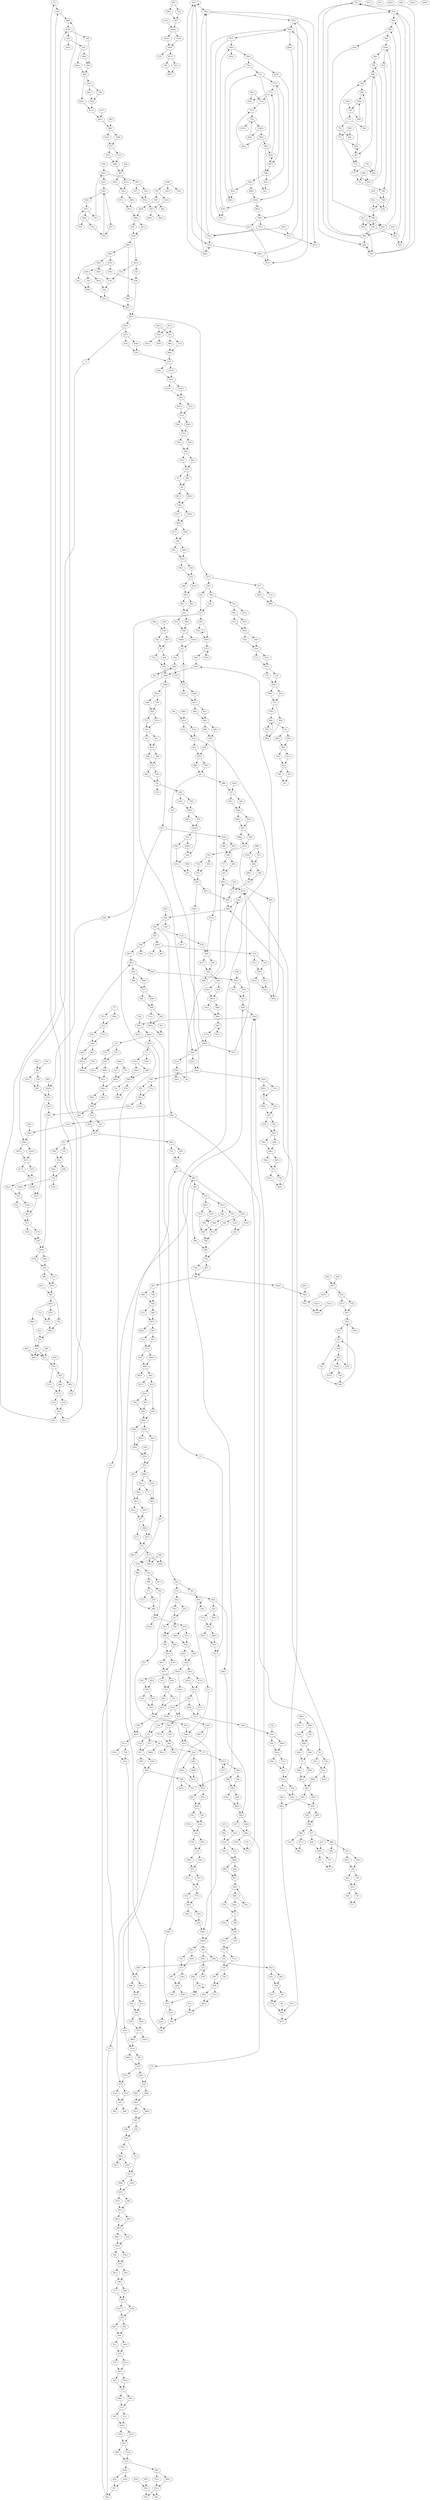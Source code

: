 digraph adj {
graph [k=96]
edge [d=-95]
"2+" [l=181 C=6617]
"2-" [l=181 C=6617]
"13+" [l=51885 C=1947701]
"13-" [l=51885 C=1947701]
"17+" [l=4302 C=157137]
"17-" [l=4302 C=157137]
"26+" [l=36218 C=1332350]
"26-" [l=36218 C=1332350]
"33+" [l=84609 C=2965486]
"33-" [l=84609 C=2965486]
"34+" [l=26505 C=946502]
"34-" [l=26505 C=946502]
"44+" [l=90139 C=2617283]
"44-" [l=90139 C=2617283]
"45+" [l=38775 C=1297351]
"45-" [l=38775 C=1297351]
"48+" [l=26106 C=727720]
"48-" [l=26106 C=727720]
"50+" [l=53007 C=1895568]
"50-" [l=53007 C=1895568]
"61+" [l=8997 C=337406]
"61-" [l=8997 C=337406]
"67+" [l=42121 C=1600592]
"67-" [l=42121 C=1600592]
"69+" [l=132 C=2029]
"69-" [l=132 C=2029]
"70+" [l=528 C=12772]
"70-" [l=528 C=12772]
"71+" [l=38166 C=1436063]
"71-" [l=38166 C=1436063]
"72+" [l=11473 C=368648]
"72-" [l=11473 C=368648]
"73+" [l=26655 C=868369]
"73-" [l=26655 C=868369]
"74+" [l=47492 C=1585593]
"74-" [l=47492 C=1585593]
"75+" [l=29534 C=1113592]
"75-" [l=29534 C=1113592]
"77+" [l=8643 C=333664]
"77-" [l=8643 C=333664]
"80+" [l=27953 C=1037447]
"80-" [l=27953 C=1037447]
"82+" [l=37859 C=1393367]
"82-" [l=37859 C=1393367]
"98+" [l=5160 C=167216]
"98-" [l=5160 C=167216]
"100+" [l=19050 C=720863]
"100-" [l=19050 C=720863]
"101+" [l=48884 C=1375836]
"101-" [l=48884 C=1375836]
"102+" [l=34471 C=1305440]
"102-" [l=34471 C=1305440]
"105+" [l=45658 C=1721011]
"105-" [l=45658 C=1721011]
"108+" [l=1276 C=48092]
"108-" [l=1276 C=48092]
"111+" [l=3347 C=116362]
"111-" [l=3347 C=116362]
"129+" [l=14818 C=445523]
"129-" [l=14818 C=445523]
"132+" [l=24888 C=866347]
"132-" [l=24888 C=866347]
"134+" [l=22569 C=816131]
"134-" [l=22569 C=816131]
"135+" [l=9150 C=266546]
"135-" [l=9150 C=266546]
"140+" [l=7402 C=268202]
"140-" [l=7402 C=268202]
"143+" [l=16079 C=493841]
"143-" [l=16079 C=493841]
"144+" [l=22200 C=800492]
"144-" [l=22200 C=800492]
"147+" [l=5515 C=192295]
"147-" [l=5515 C=192295]
"149+" [l=191 C=3260]
"149-" [l=191 C=3260]
"150+" [l=4909 C=179222]
"150-" [l=4909 C=179222]
"156+" [l=1881 C=69302]
"156-" [l=1881 C=69302]
"160+" [l=13412 C=392368]
"160-" [l=13412 C=392368]
"161+" [l=350 C=19166]
"161-" [l=350 C=19166]
"163+" [l=44864 C=1356671]
"163-" [l=44864 C=1356671]
"165+" [l=3548 C=229948]
"165-" [l=3548 C=229948]
"173+" [l=20225 C=741942]
"173-" [l=20225 C=741942]
"177+" [l=41532 C=1386006]
"177-" [l=41532 C=1386006]
"185+" [l=14299 C=482765]
"185-" [l=14299 C=482765]
"190+" [l=25733 C=817374]
"190-" [l=25733 C=817374]
"193+" [l=9313 C=338063]
"193-" [l=9313 C=338063]
"194+" [l=199 C=26457]
"194-" [l=199 C=26457]
"195+" [l=191 C=23256]
"195-" [l=191 C=23256]
"196+" [l=952 C=58128]
"196-" [l=952 C=58128]
"208+" [l=7012 C=225361]
"208-" [l=7012 C=225361]
"209+" [l=14202 C=516423]
"209-" [l=14202 C=516423]
"211+" [l=39254 C=1182845]
"211-" [l=39254 C=1182845]
"216+" [l=2477 C=88643]
"216-" [l=2477 C=88643]
"217+" [l=1141 C=62992]
"217-" [l=1141 C=62992]
"219+" [l=279 C=12414]
"219-" [l=279 C=12414]
"222+" [l=165 C=3057]
"222-" [l=165 C=3057]
"225+" [l=8090 C=295293]
"225-" [l=8090 C=295293]
"229+" [l=2241 C=73185]
"229-" [l=2241 C=73185]
"233+" [l=96 C=89]
"233-" [l=96 C=89]
"234+" [l=98 C=323]
"234-" [l=98 C=323]
"236+" [l=12728 C=458281]
"236-" [l=12728 C=458281]
"253+" [l=6420 C=182492]
"253-" [l=6420 C=182492]
"255+" [l=920 C=53860]
"255-" [l=920 C=53860]
"262+" [l=172 C=10195]
"262-" [l=172 C=10195]
"267+" [l=2547 C=73645]
"267-" [l=2547 C=73645]
"269+" [l=168 C=18448]
"269-" [l=168 C=18448]
"270+" [l=105 C=2550]
"270-" [l=105 C=2550]
"271+" [l=108 C=3306]
"271-" [l=108 C=3306]
"272+" [l=286 C=46418]
"272-" [l=286 C=46418]
"275+" [l=131 C=3288]
"275-" [l=131 C=3288]
"286+" [l=156 C=5490]
"286-" [l=156 C=5490]
"287+" [l=134 C=7957]
"287-" [l=134 C=7957]
"292+" [l=202 C=6941]
"292-" [l=202 C=6941]
"297+" [l=186 C=7475]
"297-" [l=186 C=7475]
"303+" [l=11183 C=399112]
"303-" [l=11183 C=399112]
"304+" [l=191 C=3227]
"304-" [l=191 C=3227]
"308+" [l=191 C=3501]
"308-" [l=191 C=3501]
"309+" [l=266 C=16688]
"309-" [l=266 C=16688]
"310+" [l=191 C=3093]
"310-" [l=191 C=3093]
"318+" [l=138 C=9991]
"318-" [l=138 C=9991]
"320+" [l=156 C=14797]
"320-" [l=156 C=14797]
"323+" [l=143 C=3876]
"323-" [l=143 C=3876]
"324+" [l=307 C=9463]
"324-" [l=307 C=9463]
"326+" [l=163 C=3880]
"326-" [l=163 C=3880]
"327+" [l=392 C=5532]
"327-" [l=392 C=5532]
"330+" [l=158 C=15004]
"330-" [l=158 C=15004]
"331+" [l=107 C=1008]
"331-" [l=107 C=1008]
"332+" [l=124 C=6986]
"332-" [l=124 C=6986]
"337+" [l=96 C=215]
"337-" [l=96 C=215]
"338+" [l=96 C=164]
"338-" [l=96 C=164]
"341+" [l=195 C=11542]
"341-" [l=195 C=11542]
"342+" [l=108 C=398]
"342-" [l=108 C=398]
"343+" [l=239 C=14252]
"343-" [l=239 C=14252]
"347+" [l=191 C=2676]
"347-" [l=191 C=2676]
"348+" [l=155 C=3600]
"348-" [l=155 C=3600]
"349+" [l=250 C=4128]
"349-" [l=250 C=4128]
"352+" [l=209 C=27530]
"352-" [l=209 C=27530]
"354+" [l=5063 C=165222]
"354-" [l=5063 C=165222]
"357+" [l=212 C=8329]
"357-" [l=212 C=8329]
"358+" [l=222 C=4412]
"358-" [l=222 C=4412]
"360+" [l=191 C=23078]
"360-" [l=191 C=23078]
"363+" [l=191 C=3051]
"363-" [l=191 C=3051]
"365+" [l=553 C=16482]
"365-" [l=553 C=16482]
"367+" [l=224 C=32397]
"367-" [l=224 C=32397]
"369+" [l=193 C=23127]
"369-" [l=193 C=23127]
"370+" [l=520 C=31757]
"370-" [l=520 C=31757]
"372+" [l=140 C=11374]
"372-" [l=140 C=11374]
"374+" [l=2644 C=95250]
"374-" [l=2644 C=95250]
"375+" [l=191 C=3009]
"375-" [l=191 C=3009]
"376+" [l=191 C=3394]
"376-" [l=191 C=3394]
"377+" [l=191 C=4649]
"377-" [l=191 C=4649]
"379+" [l=191 C=2498]
"379-" [l=191 C=2498]
"381+" [l=314 C=6722]
"381-" [l=314 C=6722]
"386+" [l=246 C=5491]
"386-" [l=246 C=5491]
"387+" [l=98 C=435]
"387-" [l=98 C=435]
"388+" [l=1997 C=56974]
"388-" [l=1997 C=56974]
"390+" [l=303 C=6026]
"390-" [l=303 C=6026]
"393+" [l=191 C=3166]
"393-" [l=191 C=3166]
"394+" [l=308 C=17489]
"394-" [l=308 C=17489]
"395+" [l=477 C=11457]
"395-" [l=477 C=11457]
"397+" [l=191 C=23465]
"397-" [l=191 C=23465]
"398+" [l=186 C=21280]
"398-" [l=186 C=21280]
"399+" [l=191 C=3056]
"399-" [l=191 C=3056]
"402+" [l=151 C=3665]
"402-" [l=151 C=3665]
"405+" [l=284 C=10400]
"405-" [l=284 C=10400]
"408+" [l=440 C=22719]
"408-" [l=440 C=22719]
"409+" [l=145 C=4656]
"409-" [l=145 C=4656]
"410+" [l=236 C=6285]
"410-" [l=236 C=6285]
"415+" [l=145 C=5037]
"415-" [l=145 C=5037]
"417+" [l=97 C=510]
"417-" [l=97 C=510]
"418+" [l=219 C=26355]
"418-" [l=219 C=26355]
"420+" [l=202 C=12623]
"420-" [l=202 C=12623]
"421+" [l=179 C=2439]
"421-" [l=179 C=2439]
"430+" [l=191 C=23394]
"430-" [l=191 C=23394]
"431+" [l=191 C=3070]
"431-" [l=191 C=3070]
"432+" [l=457 C=26497]
"432-" [l=457 C=26497]
"436+" [l=103 C=632]
"436-" [l=103 C=632]
"437+" [l=101 C=249]
"437-" [l=101 C=249]
"438+" [l=191 C=3357]
"438-" [l=191 C=3357]
"439+" [l=191 C=3059]
"439-" [l=191 C=3059]
"441+" [l=146 C=3256]
"441-" [l=146 C=3256]
"442+" [l=191 C=3432]
"442-" [l=191 C=3432]
"443+" [l=280 C=15753]
"443-" [l=280 C=15753]
"445+" [l=314 C=6184]
"445-" [l=314 C=6184]
"446+" [l=340 C=7809]
"446-" [l=340 C=7809]
"447+" [l=144 C=3934]
"447-" [l=144 C=3934]
"451+" [l=342 C=19946]
"451-" [l=342 C=19946]
"452+" [l=1106 C=33363]
"452-" [l=1106 C=33363]
"453+" [l=154 C=14762]
"453-" [l=154 C=14762]
"454+" [l=191 C=3642]
"454-" [l=191 C=3642]
"455+" [l=191 C=2946]
"455-" [l=191 C=2946]
"457+" [l=320 C=18053]
"457-" [l=320 C=18053]
"458+" [l=191 C=2490]
"458-" [l=191 C=2490]
"459+" [l=191 C=3671]
"459-" [l=191 C=3671]
"461+" [l=191 C=15406]
"461-" [l=191 C=15406]
"462+" [l=176 C=18499]
"462-" [l=176 C=18499]
"467+" [l=193 C=3263]
"467-" [l=193 C=3263]
"471+" [l=152 C=9434]
"471-" [l=152 C=9434]
"472+" [l=281 C=5447]
"472-" [l=281 C=5447]
"473+" [l=191 C=14977]
"473-" [l=191 C=14977]
"474+" [l=96 C=255]
"474-" [l=96 C=255]
"476+" [l=152 C=4307]
"476-" [l=152 C=4307]
"477+" [l=131 C=3671]
"477-" [l=131 C=3671]
"478+" [l=191 C=4004]
"478-" [l=191 C=4004]
"479+" [l=191 C=702]
"479-" [l=191 C=702]
"480+" [l=191 C=3109]
"480-" [l=191 C=3109]
"487+" [l=191 C=3153]
"487-" [l=191 C=3153]
"488+" [l=231 C=25290]
"488-" [l=231 C=25290]
"489+" [l=193 C=6011]
"489-" [l=193 C=6011]
"490+" [l=242 C=10593]
"490-" [l=242 C=10593]
"491+" [l=164 C=4144]
"491-" [l=164 C=4144]
"492+" [l=110 C=648]
"492-" [l=110 C=648]
"501+" [l=183 C=1664]
"501-" [l=183 C=1664]
"502+" [l=440 C=11189]
"502-" [l=440 C=11189]
"503+" [l=191 C=2722]
"503-" [l=191 C=2722]
"504+" [l=191 C=2643]
"504-" [l=191 C=2643]
"508+" [l=103 C=459]
"508-" [l=103 C=459]
"509+" [l=97 C=157]
"509-" [l=97 C=157]
"510+" [l=191 C=4000]
"510-" [l=191 C=4000]
"511+" [l=158 C=4973]
"511-" [l=158 C=4973]
"512+" [l=191 C=3215]
"512-" [l=191 C=3215]
"513+" [l=215 C=6875]
"513-" [l=215 C=6875]
"515+" [l=193 C=8526]
"515-" [l=193 C=8526]
"516+" [l=192 C=4088]
"516-" [l=192 C=4088]
"517+" [l=195 C=3477]
"517-" [l=195 C=3477]
"518+" [l=344 C=11056]
"518-" [l=344 C=11056]
"520+" [l=340 C=7588]
"520-" [l=340 C=7588]
"524+" [l=166 C=2428]
"524-" [l=166 C=2428]
"525+" [l=191 C=3156]
"525-" [l=191 C=3156]
"526+" [l=122 C=199]
"526-" [l=122 C=199]
"527+" [l=96 C=49]
"527-" [l=96 C=49]
"531+" [l=193 C=6292]
"531-" [l=193 C=6292]
"532+" [l=190 C=4565]
"532-" [l=190 C=4565]
"533+" [l=191 C=3122]
"533-" [l=191 C=3122]
"534+" [l=191 C=1988]
"534-" [l=191 C=1988]
"535+" [l=191 C=2090]
"535-" [l=191 C=2090]
"536+" [l=261 C=5342]
"536-" [l=261 C=5342]
"537+" [l=209 C=8963]
"537-" [l=209 C=8963]
"539+" [l=193 C=22517]
"539-" [l=193 C=22517]
"542+" [l=176 C=5882]
"542-" [l=176 C=5882]
"544+" [l=297 C=6857]
"544-" [l=297 C=6857]
"545+" [l=191 C=2650]
"545-" [l=191 C=2650]
"547+" [l=239 C=4648]
"547-" [l=239 C=4648]
"550+" [l=297 C=6946]
"550-" [l=297 C=6946]
"551+" [l=191 C=2925]
"551-" [l=191 C=2925]
"552+" [l=99 C=337]
"552-" [l=99 C=337]
"553+" [l=191 C=4976]
"553-" [l=191 C=4976]
"555+" [l=166 C=10143]
"555-" [l=166 C=10143]
"556+" [l=128 C=7111]
"556-" [l=128 C=7111]
"557+" [l=191 C=9326]
"557-" [l=191 C=9326]
"558+" [l=326 C=16362]
"558-" [l=326 C=16362]
"559+" [l=114 C=3725]
"559-" [l=114 C=3725]
"560+" [l=152 C=3090]
"560-" [l=152 C=3090]
"565+" [l=216 C=4342]
"565-" [l=216 C=4342]
"566+" [l=96 C=45]
"566-" [l=96 C=45]
"567+" [l=96 C=106]
"567-" [l=96 C=106]
"568+" [l=176 C=3745]
"568-" [l=176 C=3745]
"569+" [l=102 C=350]
"569-" [l=102 C=350]
"570+" [l=103 C=568]
"570-" [l=103 C=568]
"571+" [l=191 C=2765]
"571-" [l=191 C=2765]
"572+" [l=191 C=544]
"572-" [l=191 C=544]
"576+" [l=256 C=5246]
"576-" [l=256 C=5246]
"580+" [l=239 C=4326]
"580-" [l=239 C=4326]
"582+" [l=159 C=4443]
"582-" [l=159 C=4443]
"583+" [l=99 C=188]
"583-" [l=99 C=188]
"585+" [l=161 C=10418]
"585-" [l=161 C=10418]
"587+" [l=191 C=3331]
"587-" [l=191 C=3331]
"588+" [l=191 C=4360]
"588-" [l=191 C=4360]
"589+" [l=97 C=319]
"589-" [l=97 C=319]
"590+" [l=104 C=1153]
"590-" [l=104 C=1153]
"591+" [l=191 C=4406]
"591-" [l=191 C=4406]
"592+" [l=191 C=2652]
"592-" [l=191 C=2652]
"594+" [l=191 C=1280]
"594-" [l=191 C=1280]
"595+" [l=103 C=252]
"595-" [l=103 C=252]
"596+" [l=96 C=24]
"596-" [l=96 C=24]
"597+" [l=104 C=248]
"597-" [l=104 C=248]
"598+" [l=260 C=2143]
"598-" [l=260 C=2143]
"599+" [l=191 C=2876]
"599-" [l=191 C=2876]
"600+" [l=191 C=2721]
"600-" [l=191 C=2721]
"607+" [l=191 C=347]
"607-" [l=191 C=347]
"608+" [l=191 C=2408]
"608-" [l=191 C=2408]
"610+" [l=281 C=14896]
"610-" [l=281 C=14896]
"611+" [l=191 C=2601]
"611-" [l=191 C=2601]
"612+" [l=212 C=4029]
"612-" [l=212 C=4029]
"614+" [l=191 C=3369]
"614-" [l=191 C=3369]
"615+" [l=191 C=3187]
"615-" [l=191 C=3187]
"616+" [l=104 C=1002]
"616-" [l=104 C=1002]
"617+" [l=191 C=4200]
"617-" [l=191 C=4200]
"618+" [l=278 C=6241]
"618-" [l=278 C=6241]
"619+" [l=196 C=6761]
"619-" [l=196 C=6761]
"623+" [l=131 C=142]
"623-" [l=131 C=142]
"624+" [l=113 C=1564]
"624-" [l=113 C=1564]
"625+" [l=97 C=128]
"625-" [l=97 C=128]
"626+" [l=171 C=5016]
"626-" [l=171 C=5016]
"627+" [l=203 C=6126]
"627-" [l=203 C=6126]
"629+" [l=236 C=5660]
"629-" [l=236 C=5660]
"633+" [l=189 C=1446]
"633-" [l=189 C=1446]
"634+" [l=191 C=439]
"634-" [l=191 C=439]
"636+" [l=96 C=64]
"636-" [l=96 C=64]
"637+" [l=222 C=3571]
"637-" [l=222 C=3571]
"638+" [l=103 C=819]
"638-" [l=103 C=819]
"639+" [l=191 C=302]
"639-" [l=191 C=302]
"640+" [l=191 C=4643]
"640-" [l=191 C=4643]
"642+" [l=191 C=3014]
"642-" [l=191 C=3014]
"643+" [l=180 C=607]
"643-" [l=180 C=607]
"644+" [l=261 C=5395]
"644-" [l=261 C=5395]
"645+" [l=152 C=2572]
"645-" [l=152 C=2572]
"648+" [l=191 C=3682]
"648-" [l=191 C=3682]
"649+" [l=191 C=2576]
"649-" [l=191 C=2576]
"650+" [l=191 C=2868]
"650-" [l=191 C=2868]
"652+" [l=191 C=2893]
"652-" [l=191 C=2893]
"654+" [l=191 C=2582]
"654-" [l=191 C=2582]
"655+" [l=191 C=2933]
"655-" [l=191 C=2933]
"656+" [l=191 C=2536]
"656-" [l=191 C=2536]
"658+" [l=189 C=6440]
"658-" [l=189 C=6440]
"659+" [l=191 C=2070]
"659-" [l=191 C=2070]
"660+" [l=98 C=179]
"660-" [l=98 C=179]
"664+" [l=191 C=2162]
"664-" [l=191 C=2162]
"666+" [l=191 C=2816]
"666-" [l=191 C=2816]
"667+" [l=107 C=32]
"667-" [l=107 C=32]
"670+" [l=246 C=3976]
"670-" [l=246 C=3976]
"672+" [l=191 C=3000]
"672-" [l=191 C=3000]
"674+" [l=163 C=248]
"674-" [l=163 C=248]
"676+" [l=176 C=5805]
"676-" [l=176 C=5805]
"677+" [l=176 C=1811]
"677-" [l=176 C=1811]
"679+" [l=291 C=11743]
"679-" [l=291 C=11743]
"682+" [l=137 C=2319]
"682-" [l=137 C=2319]
"683+" [l=97 C=92]
"683-" [l=97 C=92]
"684+" [l=191 C=3082]
"684-" [l=191 C=3082]
"685+" [l=191 C=2705]
"685-" [l=191 C=2705]
"686+" [l=191 C=362]
"686-" [l=191 C=362]
"687+" [l=191 C=2950]
"687-" [l=191 C=2950]
"688+" [l=191 C=447]
"688-" [l=191 C=447]
"689+" [l=191 C=4263]
"689-" [l=191 C=4263]
"690+" [l=191 C=3709]
"690-" [l=191 C=3709]
"695+" [l=96 C=64]
"695-" [l=96 C=64]
"696+" [l=191 C=535]
"696-" [l=191 C=535]
"697+" [l=216 C=2537]
"697-" [l=216 C=2537]
"699+" [l=176 C=668]
"699-" [l=176 C=668]
"700+" [l=99 C=428]
"700-" [l=99 C=428]
"701+" [l=191 C=2988]
"701-" [l=191 C=2988]
"702+" [l=260 C=2694]
"702-" [l=260 C=2694]
"705+" [l=112 C=215]
"705-" [l=112 C=215]
"706+" [l=191 C=256]
"706-" [l=191 C=256]
"707+" [l=112 C=315]
"707-" [l=112 C=315]
"708+" [l=191 C=2356]
"708-" [l=191 C=2356]
"709+" [l=191 C=3394]
"709-" [l=191 C=3394]
"710+" [l=191 C=325]
"710-" [l=191 C=325]
"711+" [l=191 C=317]
"711-" [l=191 C=317]
"712+" [l=191 C=5054]
"712-" [l=191 C=5054]
"713+" [l=97 C=92]
"713-" [l=97 C=92]
"714+" [l=191 C=246]
"714-" [l=191 C=246]
"715+" [l=191 C=436]
"715-" [l=191 C=436]
"716+" [l=96 C=18]
"716-" [l=96 C=18]
"717+" [l=191 C=330]
"717-" [l=191 C=330]
"720+" [l=191 C=461]
"720-" [l=191 C=461]
"721+" [l=191 C=332]
"721-" [l=191 C=332]
"722+" [l=191 C=479]
"722-" [l=191 C=479]
"723+" [l=191 C=964]
"723-" [l=191 C=964]
"724+" [l=110 C=55]
"724-" [l=110 C=55]
"725+" [l=191 C=336]
"725-" [l=191 C=336]
"726+" [l=191 C=288]
"726-" [l=191 C=288]
"727+" [l=191 C=318]
"727-" [l=191 C=318]
"728+" [l=155 C=409]
"728-" [l=155 C=409]
"729+" [l=191 C=301]
"729-" [l=191 C=301]
"730+" [l=191 C=496]
"730-" [l=191 C=496]
"731+" [l=125 C=143]
"731-" [l=125 C=143]
"732+" [l=96 C=2]
"732-" [l=96 C=2]
"733+" [l=191 C=361]
"733-" [l=191 C=361]
"734+" [l=117 C=53]
"734-" [l=117 C=53]
"735+" [l=191 C=500]
"735-" [l=191 C=500]
"736+" [l=191 C=407]
"736-" [l=191 C=407]
"737+" [l=191 C=642]
"737-" [l=191 C=642]
"738+" [l=191 C=548]
"738-" [l=191 C=548]
"739+" [l=191 C=491]
"739-" [l=191 C=491]
"740+" [l=191 C=280]
"740-" [l=191 C=280]
"741+" [l=191 C=258]
"741-" [l=191 C=258]
"742+" [l=191 C=318]
"742-" [l=191 C=318]
"743+" [l=191 C=291]
"743-" [l=191 C=291]
"744+" [l=191 C=464]
"744-" [l=191 C=464]
"745+" [l=126 C=66]
"745-" [l=126 C=66]
"746+" [l=191 C=444]
"746-" [l=191 C=444]
"747+" [l=191 C=330]
"747-" [l=191 C=330]
"748+" [l=191 C=287]
"748-" [l=191 C=287]
"749+" [l=191 C=271]
"749-" [l=191 C=271]
"750+" [l=191 C=426]
"750-" [l=191 C=426]
"751+" [l=191 C=326]
"751-" [l=191 C=326]
"752+" [l=191 C=378]
"752-" [l=191 C=378]
"753+" [l=191 C=467]
"753-" [l=191 C=467]
"754+" [l=196 C=380]
"754-" [l=196 C=380]
"755+" [l=191 C=472]
"755-" [l=191 C=472]
"756+" [l=191 C=546]
"756-" [l=191 C=546]
"757+" [l=191 C=311]
"757-" [l=191 C=311]
"758+" [l=147 C=223]
"758-" [l=147 C=223]
"759+" [l=191 C=318]
"759-" [l=191 C=318]
"760+" [l=128 C=136]
"760-" [l=128 C=136]
"761+" [l=110 C=47]
"761-" [l=110 C=47]
"762+" [l=103 C=30]
"762-" [l=103 C=30]
"763+" [l=96 C=255]
"763-" [l=96 C=255]
"764+" [l=96 C=255]
"764-" [l=96 C=255]
"765+" [l=96 C=255]
"765-" [l=96 C=255]
"766+" [l=96 C=255]
"766-" [l=96 C=255]
"767+" [l=98 C=765]
"767-" [l=98 C=765]
"768+" [l=96 C=255]
"768-" [l=96 C=255]
"769+" [l=97 C=510]
"769-" [l=97 C=510]
"770+" [l=96 C=255]
"770-" [l=96 C=255]
"771+" [l=98 C=765]
"771-" [l=98 C=765]
"772+" [l=98 C=765]
"772-" [l=98 C=765]
"773+" [l=102 C=1710]
"773-" [l=102 C=1710]
"774+" [l=97 C=443]
"774-" [l=97 C=443]
"775+" [l=97 C=444]
"775-" [l=97 C=444]
"776+" [l=99 C=840]
"776-" [l=99 C=840]
"780+" [l=191 C=221]
"780-" [l=191 C=221]
"781+" [l=139 C=239]
"781-" [l=139 C=239]
"788+" [l=97 C=297]
"788-" [l=97 C=297]
"789+" [l=104 C=1318]
"789-" [l=104 C=1318]
"790+" [l=96 C=155]
"790-" [l=96 C=155]
"791+" [l=96 C=160]
"791-" [l=96 C=160]
"792+" [l=96 C=173]
"792-" [l=96 C=173]
"793+" [l=189 C=4006]
"793-" [l=189 C=4006]
"796+" [l=96 C=255]
"796-" [l=96 C=255]
"797+" [l=96 C=255]
"797-" [l=96 C=255]
"798+" [l=98 C=436]
"798-" [l=98 C=436]
"799+" [l=98 C=432]
"799-" [l=98 C=432]
"800+" [l=96 C=141]
"800-" [l=96 C=141]
"803+" [l=98 C=429]
"803-" [l=98 C=429]
"804+" [l=97 C=102]
"804-" [l=97 C=102]
"805+" [l=117 C=88]
"805-" [l=117 C=88]
"806+" [l=134 C=252]
"806-" [l=134 C=252]
"807+" [l=175 C=305]
"807-" [l=175 C=305]
"810+" [l=161 C=369]
"810-" [l=161 C=369]
"811+" [l=133 C=98]
"811-" [l=133 C=98]
"814+" [l=124 C=74]
"814-" [l=124 C=74]
"815+" [l=142 C=3016]
"815-" [l=142 C=3016]
"816+" [l=102 C=15]
"816-" [l=102 C=15]
"817+" [l=128 C=102]
"817-" [l=128 C=102]
"818+" [l=182 C=443]
"818-" [l=182 C=443]
"819+" [l=191 C=366]
"819-" [l=191 C=366]
"820+" [l=188 C=653]
"820-" [l=188 C=653]
"821+" [l=96 C=3]
"821-" [l=96 C=3]
"822+" [l=105 C=37]
"822-" [l=105 C=37]
"823+" [l=114 C=51]
"823-" [l=114 C=51]
"824+" [l=157 C=205]
"824-" [l=157 C=205]
"825+" [l=150 C=174]
"825-" [l=150 C=174]
"826+" [l=187 C=478]
"826-" [l=187 C=478]
"830+" [l=99 C=8]
"830-" [l=99 C=8]
"831+" [l=155 C=343]
"831-" [l=155 C=343]
"832+" [l=98 C=96]
"832-" [l=98 C=96]
"835+" [l=101 C=17]
"835-" [l=101 C=17]
"836+" [l=122 C=64]
"836-" [l=122 C=64]
"837+" [l=96 C=3]
"837-" [l=96 C=3]
"838+" [l=110 C=34]
"838-" [l=110 C=34]
"839+" [l=131 C=206]
"839-" [l=131 C=206]
"840+" [l=128 C=104]
"840-" [l=128 C=104]
"841+" [l=114 C=42]
"841-" [l=114 C=42]
"842+" [l=120 C=96]
"842-" [l=120 C=96]
"843+" [l=120 C=90]
"843-" [l=120 C=90]
"844+" [l=119 C=78]
"844-" [l=119 C=78]
"845+" [l=111 C=364]
"845-" [l=111 C=364]
"846+" [l=97 C=4]
"846-" [l=97 C=4]
"847+" [l=122 C=64]
"847-" [l=122 C=64]
"848+" [l=106 C=34]
"848-" [l=106 C=34]
"849+" [l=123 C=70]
"849-" [l=123 C=70]
"850+" [l=111 C=38]
"850-" [l=111 C=38]
"851+" [l=103 C=18]
"851-" [l=103 C=18]
"852+" [l=108 C=29]
"852-" [l=108 C=29]
"853+" [l=140 C=123]
"853-" [l=140 C=123]
"854+" [l=118 C=57]
"854-" [l=118 C=57]
"855+" [l=97 C=8]
"855-" [l=97 C=8]
"856+" [l=101 C=12]
"856-" [l=101 C=12]
"892+" [l=113049 C=3111879]
"892-" [l=113049 C=3111879]
"893+" [l=287 C=29556]
"893-" [l=287 C=29556]
"894+" [l=76659 C=2527415]
"894-" [l=76659 C=2527415]
"895+" [l=102482 C=3833737]
"895-" [l=102482 C=3833737]
"896+" [l=21865 C=680923]
"896-" [l=21865 C=680923]
"897+" [l=104259 C=3262571]
"897-" [l=104259 C=3262571]
"898+" [l=59208 C=2253594]
"898-" [l=59208 C=2253594]
"899+" [l=46513 C=1471307]
"899-" [l=46513 C=1471307]
"900+" [l=41851 C=1381651]
"900-" [l=41851 C=1381651]
"901+" [l=48671 C=1847974]
"901-" [l=48671 C=1847974]
"902+" [l=83395 C=3155699]
"902-" [l=83395 C=3155699]
"903+" [l=55828 C=2051894]
"903-" [l=55828 C=2051894]
"904+" [l=39614 C=1330418]
"904-" [l=39614 C=1330418]
"906+" [l=66459 C=2261587]
"906-" [l=66459 C=2261587]
"907+" [l=47118 C=1584610]
"907-" [l=47118 C=1584610]
"908+" [l=31616 C=1205305]
"908-" [l=31616 C=1205305]
"909+" [l=20063 C=650855]
"909-" [l=20063 C=650855]
"911+" [l=21268 C=618479]
"911-" [l=21268 C=618479]
"912+" [l=20276 C=553865]
"912-" [l=20276 C=553865]
"913+" [l=22483 C=835193]
"913-" [l=22483 C=835193]
"914+" [l=85836 C=3207307]
"914-" [l=85836 C=3207307]
"915+" [l=55711 C=1555471]
"915-" [l=55711 C=1555471]
"916+" [l=77576 C=2884478]
"916-" [l=77576 C=2884478]
"917+" [l=120053 C=3357347]
"917-" [l=120053 C=3357347]
"918+" [l=30966 C=1147751]
"918-" [l=30966 C=1147751]
"919+" [l=34991 C=1119336]
"919-" [l=34991 C=1119336]
"920+" [l=76215 C=2101664]
"920-" [l=76215 C=2101664]
"921+" [l=29707 C=1014093]
"921-" [l=29707 C=1014093]
"922+" [l=75314 C=2819365]
"922-" [l=75314 C=2819365]
"923+" [l=79018 C=2594012]
"923-" [l=79018 C=2594012]
"924+" [l=80339 C=2995553]
"924-" [l=80339 C=2995553]
"925+" [l=93335 C=3377388]
"925-" [l=93335 C=3377388]
"926+" [l=72439 C=2404837]
"926-" [l=72439 C=2404837]
"927+" [l=46701 C=1626207]
"927-" [l=46701 C=1626207]
"928+" [l=62788 C=2266240]
"928-" [l=62788 C=2266240]
"929+" [l=54482 C=1464241]
"929-" [l=54482 C=1464241]
"930+" [l=21184 C=737443]
"930-" [l=21184 C=737443]
"931+" [l=26212 C=1004973]
"931-" [l=26212 C=1004973]
"932+" [l=86361 C=3153847]
"932-" [l=86361 C=3153847]
"933+" [l=1975 C=128103]
"933-" [l=1975 C=128103]
"934+" [l=52012 C=1895515]
"934-" [l=52012 C=1895515]
"935+" [l=426 C=81643]
"935-" [l=426 C=81643]
"936+" [l=90544 C=3381655]
"936-" [l=90544 C=3381655]
"937+" [l=9439 C=316096]
"937-" [l=9439 C=316096]
"938+" [l=17805 C=684785]
"938-" [l=17805 C=684785]
"939+" [l=17453 C=656468]
"939-" [l=17453 C=656468]
"940+" [l=1845 C=116298]
"940-" [l=1845 C=116298]
"941+" [l=31934 C=1125399]
"941-" [l=31934 C=1125399]
"942+" [l=9500 C=287223]
"942-" [l=9500 C=287223]
"943+" [l=11537 C=364459]
"943-" [l=11537 C=364459]
"944+" [l=31981 C=1017086]
"944-" [l=31981 C=1017086]
"945+" [l=17655 C=671749]
"945-" [l=17655 C=671749]
"946+" [l=32785 C=1219038]
"946-" [l=32785 C=1219038]
"947+" [l=66736 C=1849100]
"947-" [l=66736 C=1849100]
"948+" [l=45119 C=1383941]
"948-" [l=45119 C=1383941]
"949+" [l=34308 C=1129520]
"949-" [l=34308 C=1129520]
"950+" [l=31494 C=1178105]
"950-" [l=31494 C=1178105]
"951+" [l=6282 C=234014]
"951-" [l=6282 C=234014]
"952+" [l=58615 C=2347257]
"952-" [l=58615 C=2347257]
"953+" [l=9999 C=350497]
"953-" [l=9999 C=350497]
"954+" [l=36009 C=964668]
"954-" [l=36009 C=964668]
"956+" [l=6104 C=164757]
"956-" [l=6104 C=164757]
"957+" [l=87501 C=2639525]
"957-" [l=87501 C=2639525]
"958+" [l=19450 C=718856]
"958-" [l=19450 C=718856]
"959+" [l=3053 C=102156]
"959-" [l=3053 C=102156]
"960+" [l=50197 C=1892615]
"960-" [l=50197 C=1892615]
"961+" [l=4786 C=171067]
"961-" [l=4786 C=171067]
"962+" [l=16843 C=556115]
"962-" [l=16843 C=556115]
"963+" [l=3227 C=103288]
"963-" [l=3227 C=103288]
"964+" [l=356 C=63151]
"964-" [l=356 C=63151]
"965+" [l=471 C=93295]
"965-" [l=471 C=93295]
"966+" [l=7657 C=248298]
"966-" [l=7657 C=248298]
"967+" [l=15780 C=597010]
"967-" [l=15780 C=597010]
"968+" [l=36493 C=1394289]
"968-" [l=36493 C=1394289]
"969+" [l=72130 C=2706307]
"969-" [l=72130 C=2706307]
"970+" [l=82230 C=2401074]
"970-" [l=82230 C=2401074]
"971+" [l=29309 C=1087366]
"971-" [l=29309 C=1087366]
"972+" [l=2593 C=185925]
"972-" [l=2593 C=185925]
"973+" [l=883 C=63055]
"973-" [l=883 C=63055]
"974+" [l=2421 C=68639]
"974-" [l=2421 C=68639]
"975+" [l=4215 C=128155]
"975-" [l=4215 C=128155]
"976+" [l=436 C=19718]
"976-" [l=436 C=19718]
"977+" [l=8759 C=331775]
"977-" [l=8759 C=331775]
"978+" [l=1264 C=46380]
"978-" [l=1264 C=46380]
"980+" [l=274 C=44055]
"980-" [l=274 C=44055]
"981+" [l=4863 C=146499]
"981-" [l=4863 C=146499]
"982+" [l=22324 C=648185]
"982-" [l=22324 C=648185]
"983+" [l=523 C=106873]
"983-" [l=523 C=106873]
"984+" [l=424 C=10580]
"984-" [l=424 C=10580]
"985+" [l=423 C=11716]
"985-" [l=423 C=11716]
"986+" [l=325 C=11529]
"986-" [l=325 C=11529]
"987+" [l=1277 C=37619]
"987-" [l=1277 C=37619]
"988+" [l=2973 C=93833]
"988-" [l=2973 C=93833]
"989+" [l=273 C=40597]
"989-" [l=273 C=40597]
"990+" [l=192 C=19619]
"990-" [l=192 C=19619]
"991+" [l=389 C=70676]
"991-" [l=389 C=70676]
"992+" [l=1374 C=45848]
"992-" [l=1374 C=45848]
"993+" [l=131 C=8342]
"993-" [l=131 C=8342]
"994+" [l=513 C=27770]
"994-" [l=513 C=27770]
"995+" [l=48657 C=1532892]
"995-" [l=48657 C=1532892]
"996+" [l=1523 C=157395]
"996-" [l=1523 C=157395]
"997+" [l=383 C=71226]
"997-" [l=383 C=71226]
"998+" [l=255 C=39719]
"998-" [l=255 C=39719]
"999+" [l=423 C=8512]
"999-" [l=423 C=8512]
"1000+" [l=192 C=22611]
"1000-" [l=192 C=22611]
"1001+" [l=333 C=15903]
"1001-" [l=333 C=15903]
"1002+" [l=156 C=14586]
"1002-" [l=156 C=14586]
"1003+" [l=970 C=27697]
"1003-" [l=970 C=27697]
"1004+" [l=151 C=4001]
"1004-" [l=151 C=4001]
"1005+" [l=206 C=4868]
"1005-" [l=206 C=4868]
"1006+" [l=177 C=11391]
"1006-" [l=177 C=11391]
"1007+" [l=632 C=22036]
"1007-" [l=632 C=22036]
"1008+" [l=332 C=7993]
"1008-" [l=332 C=7993]
"1009+" [l=248 C=5023]
"1009-" [l=248 C=5023]
"1010+" [l=549 C=15829]
"1010-" [l=549 C=15829]
"1012+" [l=591 C=16686]
"1012-" [l=591 C=16686]
"1013+" [l=145 C=5576]
"1013-" [l=145 C=5576]
"1015+" [l=173 C=7640]
"1015-" [l=173 C=7640]
"1016+" [l=632 C=19737]
"1016-" [l=632 C=19737]
"1017+" [l=307 C=7103]
"1017-" [l=307 C=7103]
"1018+" [l=307 C=7499]
"1018-" [l=307 C=7499]
"1019+" [l=424 C=12301]
"1019-" [l=424 C=12301]
"1020+" [l=217 C=4814]
"1020-" [l=217 C=4814]
"1021+" [l=140 C=2260]
"1021-" [l=140 C=2260]
"1022+" [l=191 C=5213]
"1022-" [l=191 C=5213]
"1023+" [l=100 C=208]
"1023-" [l=100 C=208]
"1024+" [l=332 C=6388]
"1024-" [l=332 C=6388]
"1025+" [l=145 C=2413]
"1025-" [l=145 C=2413]
"1026+" [l=133 C=6199]
"1026-" [l=133 C=6199]
"1027+" [l=152 C=762]
"1027-" [l=152 C=762]
"1028+" [l=125 C=7164]
"1028-" [l=125 C=7164]
"1029+" [l=188 C=677]
"1029-" [l=188 C=677]
"1030+" [l=98 C=430]
"1030-" [l=98 C=430]
"1031+" [l=113 C=800]
"1031-" [l=113 C=800]
"1032+" [l=128 C=147]
"1032-" [l=128 C=147]
"1033+" [l=189 C=850]
"1033-" [l=189 C=850]
"1034+" [l=126 C=7242]
"1034-" [l=126 C=7242]
"1038+" [l=32888 C=1236884]
"1038-" [l=32888 C=1236884]
"1039+" [l=1931 C=58416]
"1039-" [l=1931 C=58416]
"1040+" [l=113 C=2524]
"1040-" [l=113 C=2524]
"1041+" [l=113 C=2492]
"1041-" [l=113 C=2492]
"1042+" [l=75766 C=2720624]
"1042-" [l=75766 C=2720624]
"1043+" [l=16766 C=516520]
"1043-" [l=16766 C=516520]
"2+" -> "341-"
"2-" -> "893+"
"13+" -> "972-"
"13-" -> "527+"
"17+" -> "436-"
"17-" -> "490+"
"26+" -> "611-"
"26+" -> "741-"
"26-" -> "672-"
"26-" -> "757+"
"33+" -> "652-"
"33+" -> "751-"
"33-" -> "656+"
"33-" -> "715+"
"34+" -> "545+"
"34+" -> "759-"
"34-" -> "236-"
"34-" -> "674-"
"44+" -> "976-"
"44-" -> "234+"
"45+" -> "431+"
"45+" -> "736-"
"45-" -> "587-"
"45-" -> "780-"
"48-" -> "695-"
"50+" -> "405-"
"50-" -> "216-"
"50-" -> "849+"
"61+" -> "348+"
"61-" -> "639+"
"61-" -> "689+"
"67+" -> "687-"
"67+" -> "750+"
"67-" -> "439-"
"67-" -> "735+"
"69+" -> "70+"
"69+" -> "395+"
"69-" -> "987+"
"69-" -> "992+"
"70+" -> "255-"
"70-" -> "69-"
"71+" -> "583-"
"71-" -> "105+"
"71-" -> "728+"
"72+" -> "217+"
"72-" -> "370-"
"73+" -> "664-"
"73+" -> "696+"
"73-" -> "608+"
"73-" -> "688-"
"74+" -> "636-"
"74-" -> "347+"
"74-" -> "730-"
"75+" -> "576+"
"75+" -> "856-"
"75-" -> "459+"
"75-" -> "748-"
"77-" -> "599+"
"77-" -> "747+"
"80+" -> "745+"
"80+" -> "902+"
"80-" -> "525+"
"80-" -> "753-"
"82+" -> "973+"
"82-" -> "304-"
"82-" -> "725-"
"98-" -> "165+"
"100+" -> "760+"
"100+" -> "938+"
"100-" -> "687+"
"100-" -> "750-"
"101-" -> "713-"
"102+" -> "108+"
"102-" -> "636-"
"105+" -> "480-"
"105+" -> "594+"
"105-" -> "71+"
"108+" -> "490+"
"108-" -> "102-"
"108-" -> "847+"
"111+" -> "964-"
"111-" -> "375+"
"111-" -> "727+"
"129+" -> "683+"
"129-" -> "685+"
"129-" -> "717+"
"132+" -> "545-"
"132+" -> "759+"
"132-" -> "399+"
"132-" -> "706+"
"134+" -> "649+"
"134+" -> "749-"
"134-" -> "754+"
"134-" -> "1042+"
"135+" -> "1004+"
"140+" -> "504-"
"140+" -> "607-"
"140-" -> "442-"
"140-" -> "755-"
"143+" -> "222-"
"143-" -> "455-"
"143-" -> "739+"
"144+" -> "156+"
"144+" -> "939+"
"144-" -> "323+"
"147+" -> "310+"
"147+" -> "740+"
"149+" -> "150+"
"149-" -> "918-"
"150+" -> "533+"
"150+" -> "711-"
"150-" -> "149-"
"150-" -> "720-"
"156+" -> "156+"
"156+" -> "939+"
"156-" -> "144-"
"156-" -> "156-"
"160-" -> "566+"
"161+" -> "700-"
"161-" -> "913+"
"161-" -> "945-"
"163+" -> "531+"
"163-" -> "1015+"
"165+" -> "553+"
"165+" -> "614-"
"165-" -> "98+"
"165-" -> "946-"
"173+" -> "695-"
"173-" -> "701+"
"173-" -> "743-"
"177+" -> "1015+"
"177-" -> "627+"
"185+" -> "394-"
"185-" -> "376-"
"185-" -> "572+"
"190+" -> "503+"
"190+" -> "686+"
"190-" -> "685-"
"190-" -> "717-"
"193+" -> "489+"
"193-" -> "370-"
"194+" -> "195+"
"194+" -> "690+"
"194-" -> "369-"
"194-" -> "515-"
"195+" -> "367+"
"195-" -> "194-"
"196+" -> "377-"
"196+" -> "458-"
"196-" -> "381-"
"196-" -> "445+"
"208+" -> "664+"
"208+" -> "696-"
"208-" -> "592-"
"208-" -> "733+"
"209+" -> "275-"
"209-" -> "509+"
"211+" -> "976+"
"211-" -> "1041+"
"216+" -> "50+"
"216-" -> "565+"
"216-" -> "830+"
"217+" -> "1008-"
"217+" -> "1024-"
"217-" -> "72-"
"217-" -> "354-"
"219+" -> "930+"
"219+" -> "948-"
"219-" -> "984+"
"219-" -> "1019+"
"222+" -> "143-"
"222+" -> "995-"
"222-" -> "896-"
"222-" -> "963+"
"225+" -> "599-"
"225+" -> "747-"
"225-" -> "442+"
"225-" -> "755+"
"229+" -> "326-"
"229-" -> "679+"
"233+" -> "234+"
"233-" -> "683-"
"233-" -> "926-"
"233-" -> "937-"
"234+" -> "964-"
"234-" -> "44+"
"234-" -> "233-"
"236+" -> "34+"
"236-" -> "534+"
"236-" -> "738+"
"253+" -> "912-"
"253+" -> "942-"
"253-" -> "684-"
"253-" -> "752-"
"255+" -> "70-"
"255+" -> "395-"
"255-" -> "379-"
"255-" -> "655+"
"262+" -> "461+"
"262+" -> "726-"
"262-" -> "983+"
"267+" -> "583-"
"267-" -> "405+"
"269+" -> "270+"
"269+" -> "986+"
"269-" -> "965+"
"270+" -> "271+"
"270-" -> "269-"
"271+" -> "989+"
"271-" -> "270-"
"271-" -> "731+"
"272+" -> "287-"
"272+" -> "517+"
"272-" -> "805+"
"272-" -> "417+"
"275+" -> "209-"
"275+" -> "978+"
"275-" -> "939-"
"275-" -> "978-"
"286+" -> "287+"
"286-" -> "477+"
"287+" -> "272-"
"287-" -> "286-"
"287-" -> "893-"
"292+" -> "393-"
"292+" -> "654+"
"292-" -> "379+"
"292-" -> "655-"
"297+" -> "988+"
"297+" -> "1043+"
"297-" -> "544-"
"297-" -> "550+"
"303+" -> "652+"
"303+" -> "751+"
"303-" -> "394-"
"304+" -> "82+"
"304-" -> "932-"
"308+" -> "513-"
"308-" -> "537+"
"309+" -> "408-"
"309+" -> "502-"
"309-" -> "943-"
"309-" -> "552-"
"310+" -> "914+"
"310-" -> "147-"
"318+" -> "320+"
"318-" -> "660-"
"318-" -> "990+"
"320+" -> "935-"
"320-" -> "318-"
"320-" -> "816+"
"323+" -> "324+"
"323+" -> "524+"
"323-" -> "144+"
"323-" -> "936-"
"324+" -> "338-"
"324-" -> "323-"
"326+" -> "229-"
"326+" -> "374+"
"326-" -> "985-"
"326-" -> "999+"
"327+" -> "697-"
"327-" -> "974+"
"330+" -> "991+"
"330-" -> "636+"
"330-" -> "713+"
"330-" -> "567-"
"331+" -> "931-"
"331+" -> "1042-"
"331-" -> "472-"
"331-" -> "1020+"
"332+" -> "811+"
"332+" -> "989-"
"332-" -> "418-"
"337+" -> "338+"
"337+" -> "977-"
"337-" -> "993-"
"338+" -> "324-"
"338+" -> "700+"
"338-" -> "337-"
"341+" -> "2-"
"341+" -> "342+"
"341-" -> "488-"
"342+" -> "343+"
"342-" -> "341-"
"343+" -> "443+"
"343+" -> "618+"
"343-" -> "342-"
"343-" -> "451+"
"347+" -> "923-"
"347-" -> "74+"
"348+" -> "349+"
"348+" -> "576-"
"348-" -> "61-"
"348-" -> "705-"
"349+" -> "705+"
"349+" -> "856+"
"349-" -> "348-"
"352+" -> "430+"
"352+" -> "640-"
"352-" -> "360-"
"352-" -> "557-"
"354+" -> "217+"
"354-" -> "489-"
"357+" -> "996+"
"357-" -> "908-"
"357-" -> "960-"
"358+" -> "560+"
"358-" -> "582-"
"360+" -> "352+"
"360-" -> "474+"
"363+" -> "918+"
"363-" -> "945+"
"365+" -> "439+"
"365+" -> "735-"
"365-" -> "1006-"
"367+" -> "998+"
"367-" -> "195-"
"367-" -> "690-"
"369+" -> "194+"
"369-" -> "997+"
"370+" -> "72+"
"370+" -> "193+"
"370-" -> "446+"
"370-" -> "520+"
"372+" -> "516-"
"372+" -> "1000+"
"372-" -> "397+"
"372-" -> "712+"
"374+" -> "560-"
"374-" -> "326-"
"375+" -> "958-"
"375-" -> "111+"
"376+" -> "185+"
"376-" -> "941+"
"377+" -> "196-"
"377-" -> "994-"
"379+" -> "255+"
"379-" -> "292+"
"381+" -> "196+"
"381-" -> "676+"
"386+" -> "387+"
"386-" -> "589-"
"387+" -> "993+"
"387-" -> "386-"
"387-" -> "555-"
"388+" -> "432+"
"388-" -> "645-"
"390+" -> "935-"
"390-" -> "658-"
"393+" -> "292-"
"393-" -> "537-"
"394+" -> "185-"
"394+" -> "303+"
"394-" -> "952-"
"394-" -> "959-"
"395+" -> "255-"
"395-" -> "69-"
"397+" -> "398+"
"397-" -> "372+"
"398+" -> "997-"
"398-" -> "397-"
"398-" -> "712-"
"399+" -> "925-"
"399-" -> "132+"
"402+" -> "410-"
"402+" -> "629-"
"402-" -> "896+"
"402-" -> "963-"
"405+" -> "50-"
"405+" -> "911+"
"405-" -> "267+"
"405-" -> "959+"
"408+" -> "309-"
"408-" -> "996-"
"409+" -> "410+"
"409+" -> "629+"
"409-" -> "544+"
"409-" -> "550-"
"410+" -> "402-"
"410-" -> "409-"
"415+" -> "1013+"
"415+" -> "1025-"
"415-" -> "967+"
"415-" -> "1005-"
"417+" -> "418+"
"417+" -> "840+"
"417+" -> "844+"
"417-" -> "272+"
"418+" -> "986-"
"418+" -> "332+"
"418-" -> "848+"
"418-" -> "417-"
"420+" -> "453+"
"420-" -> "983+"
"421+" -> "922+"
"421-" -> "934-"
"430+" -> "1002-"
"430-" -> "352-"
"431+" -> "926+"
"431-" -> "45-"
"432+" -> "536-"
"432+" -> "644+"
"432-" -> "388-"
"432-" -> "452+"
"436+" -> "17-"
"436+" -> "437+"
"436-" -> "993-"
"437+" -> "438+"
"437+" -> "819-"
"437-" -> "436-"
"438+" -> "930-"
"438-" -> "437-"
"439+" -> "67+"
"439-" -> "365-"
"441+" -> "961+"
"441+" -> "981+"
"441-" -> "547-"
"441-" -> "580+"
"442+" -> "140+"
"442-" -> "225+"
"443+" -> "477-"
"443-" -> "343-"
"445+" -> "676+"
"445-" -> "196+"
"446+" -> "447+"
"446-" -> "370+"
"447+" -> "951-"
"447+" -> "966-"
"447-" -> "446-"
"447-" -> "520-"
"451+" -> "935+"
"451-" -> "343+"
"452+" -> "645-"
"452-" -> "432+"
"453+" -> "462+"
"453-" -> "420-"
"453-" -> "624+"
"454+" -> "973-"
"454-" -> "552+"
"455+" -> "143+"
"455-" -> "911-"
"457+" -> "510+"
"457+" -> "617+"
"457-" -> "1007-"
"457-" -> "1016-"
"458+" -> "196-"
"458-" -> "994-"
"459+" -> "924-"
"459-" -> "75+"
"461+" -> "624-"
"461-" -> "262-"
"462+" -> "980-"
"462-" -> "453-"
"462-" -> "817+"
"467+" -> "556+"
"467-" -> "998-"
"471+" -> "472+"
"471+" -> "585-"
"471-" -> "473-"
"471-" -> "1022-"
"472+" -> "331+"
"472-" -> "471-"
"473+" -> "471+"
"473-" -> "559-"
"474+" -> "965-"
"474-" -> "360+"
"474-" -> "557+"
"476+" -> "1017-"
"476+" -> "1018+"
"476-" -> "987-"
"476-" -> "992-"
"477+" -> "443-"
"477+" -> "618-"
"477-" -> "286+"
"477-" -> "517-"
"478+" -> "895-"
"478-" -> "898+"
"479+" -> "927+"
"479-" -> "953-"
"480+" -> "105-"
"480-" -> "895+"
"487+" -> "513+"
"487-" -> "619+"
"488+" -> "341+"
"488+" -> "610+"
"488-" -> "935+"
"489+" -> "354+"
"489+" -> "501+"
"489-" -> "193-"
"489-" -> "501-"
"490+" -> "1007+"
"490+" -> "1016+"
"490-" -> "17+"
"490-" -> "108-"
"491+" -> "492+"
"491+" -> "724-"
"491-" -> "616-"
"492+" -> "542-"
"492-" -> "491-"
"501+" -> "489+"
"501-" -> "489-"
"502+" -> "309-"
"502-" -> "996-"
"503+" -> "919-"
"503-" -> "190-"
"504+" -> "140-"
"504-" -> "916+"
"508+" -> "509+"
"508-" -> "922-"
"508-" -> "995+"
"509+" -> "1006-"
"509-" -> "209+"
"509-" -> "508-"
"510+" -> "511+"
"510-" -> "457-"
"511+" -> "931+"
"511+" -> "1038-"
"511-" -> "510-"
"511-" -> "617-"
"512+" -> "513+"
"512-" -> "619+"
"513+" -> "308-"
"513+" -> "650+"
"513-" -> "487-"
"513-" -> "512-"
"515+" -> "194+"
"515-" -> "997+"
"516+" -> "372-"
"516-" -> "980+"
"517+" -> "477+"
"517-" -> "272-"
"518+" -> "625-"
"518-" -> "638-"
"520+" -> "447+"
"520-" -> "370+"
"524+" -> "700-"
"524-" -> "323-"
"525+" -> "967-"
"525-" -> "80+"
"526+" -> "976+"
"526-" -> "976-"
"527+" -> "1040+"
"527-" -> "13+"
"527-" -> "919+"
"531+" -> "666+"
"531+" -> "709-"
"531-" -> "163-"
"531-" -> "988-"
"532+" -> "625-"
"532-" -> "570+"
"533+" -> "971+"
"533-" -> "150-"
"534+" -> "928+"
"534-" -> "236+"
"535+" -> "971-"
"535-" -> "924+"
"536+" -> "432-"
"536-" -> "676-"
"537+" -> "393+"
"537+" -> "654-"
"537-" -> "308+"
"537-" -> "650-"
"539+" -> "998-"
"539-" -> "556+"
"542+" -> "492-"
"542+" -> "570-"
"542-" -> "555+"
"544+" -> "297+"
"544-" -> "409+"
"545+" -> "132-"
"545-" -> "34-"
"547+" -> "441+"
"547-" -> "626-"
"550+" -> "409+"
"550-" -> "297+"
"551+" -> "552+"
"551-" -> "973-"
"552+" -> "309+"
"552-" -> "454+"
"552-" -> "551-"
"553+" -> "972+"
"553-" -> "165-"
"555+" -> "387+"
"555-" -> "542+"
"555-" -> "699+"
"556+" -> "589+"
"556+" -> "625+"
"556-" -> "467-"
"556-" -> "539+"
"557+" -> "352+"
"557-" -> "474+"
"558+" -> "638-"
"558-" -> "616-"
"559+" -> "473+"
"559+" -> "1022+"
"559-" -> "1002+"
"560+" -> "374-"
"560+" -> "970+"
"560-" -> "358-"
"560-" -> "637+"
"565+" -> "1009-"
"565+" -> "1023-"
"565-" -> "216+"
"566+" -> "567+"
"566-" -> "160+"
"566-" -> "907+"
"567+" -> "330+"
"567-" -> "566-"
"567-" -> "695+"
"568+" -> "569+"
"568+" -> "761-"
"568-" -> "590-"
"569+" -> "570+"
"569-" -> "568-"
"570+" -> "542-"
"570-" -> "532+"
"570-" -> "569-"
"571+" -> "944-"
"571-" -> "900+"
"572+" -> "941+"
"572-" -> "185+"
"576+" -> "348-"
"576-" -> "75-"
"580+" -> "626-"
"580-" -> "441+"
"582+" -> "358+"
"582+" -> "637-"
"582-" -> "949-"
"582-" -> "982-"
"583+" -> "71-"
"583+" -> "267-"
"583-" -> "964-"
"585+" -> "471-"
"585-" -> "1013-"
"585-" -> "1020-"
"587+" -> "45+"
"587-" -> "904-"
"588+" -> "906+"
"588-" -> "1003-"
"589+" -> "386+"
"589+" -> "590+"
"589-" -> "556-"
"590+" -> "568+"
"590+" -> "616+"
"590-" -> "589-"
"591+" -> "927+"
"591-" -> "953-"
"592+" -> "208+"
"592-" -> "894+"
"594+" -> "895+"
"594-" -> "105-"
"595+" -> "596+"
"595+" -> "837-"
"595-" -> "633-"
"595-" -> "702+"
"596+" -> "597+"
"596-" -> "595-"
"597+" -> "598+"
"597+" -> "707+"
"597-" -> "596-"
"597-" -> "732-"
"598+" -> "716+"
"598+" -> "732+"
"598-" -> "597-"
"599+" -> "225-"
"599-" -> "77+"
"600+" -> "904+"
"600-" -> "953+"
"607+" -> "140-"
"607-" -> "916+"
"608+" -> "962+"
"608-" -> "73+"
"610+" -> "893+"
"610-" -> "488-"
"611+" -> "26-"
"611-" -> "925+"
"612+" -> "1023-"
"612-" -> "830-"
"612-" -> "1009+"
"614+" -> "165-"
"614-" -> "972+"
"615+" -> "914-"
"615-" -> "969+"
"616+" -> "491+"
"616+" -> "558+"
"616-" -> "590-"
"617+" -> "511+"
"617-" -> "457-"
"618+" -> "477-"
"618-" -> "343-"
"619+" -> "1010-"
"619+" -> "1012-"
"619-" -> "487+"
"619-" -> "512+"
"623-" -> "958+"
"624+" -> "461-"
"624+" -> "726+"
"624-" -> "453+"
"625+" -> "518-"
"625+" -> "532-"
"625-" -> "556-"
"626+" -> "547+"
"626+" -> "580-"
"626-" -> "1008+"
"626-" -> "1024+"
"627+" -> "677-"
"627+" -> "906-"
"627-" -> "177+"
"627-" -> "677+"
"629+" -> "402-"
"629-" -> "409-"
"633+" -> "595+"
"633-" -> "1021-"
"634+" -> "949+"
"634-" -> "1003+"
"636+" -> "74-"
"636+" -> "102+"
"636-" -> "330+"
"637+" -> "582-"
"637-" -> "560+"
"638+" -> "518+"
"638+" -> "558-"
"638-" -> "993+"
"639+" -> "969-"
"639-" -> "61+"
"640+" -> "352-"
"640-" -> "1002-"
"642+" -> "968+"
"642-" -> "977+"
"643+" -> "922+"
"643-" -> "934-"
"644+" -> "676-"
"644-" -> "432-"
"645+" -> "388+"
"645+" -> "452-"
"645-" -> "961-"
"645-" -> "981-"
"648+" -> "950-"
"648-" -> "903-"
"649+" -> "932+"
"649-" -> "134-"
"650+" -> "537+"
"650-" -> "513-"
"652+" -> "33-"
"652-" -> "303-"
"654+" -> "537-"
"654-" -> "292-"
"655+" -> "292+"
"655-" -> "255+"
"656+" -> "927-"
"656-" -> "33+"
"658+" -> "390+"
"658+" -> "660+"
"658-" -> "983-"
"659+" -> "1003+"
"659-" -> "949+"
"660+" -> "318+"
"660-" -> "658-"
"664+" -> "73-"
"664-" -> "208-"
"666+" -> "679-"
"666-" -> "531-"
"667+" -> "1023+"
"667-" -> "928-"
"670+" -> "928-"
"670-" -> "1023+"
"672+" -> "26+"
"672-" -> "903+"
"674+" -> "34+"
"676+" -> "536+"
"676+" -> "644-"
"676-" -> "381+"
"676-" -> "445-"
"677+" -> "627-"
"677-" -> "627+"
"679+" -> "666-"
"679+" -> "709+"
"679-" -> "229+"
"679-" -> "975+"
"682+" -> "909-"
"682+" -> "962-"
"682-" -> "907-"
"682-" -> "943+"
"683+" -> "233+"
"683-" -> "129-"
"683-" -> "982+"
"684+" -> "253+"
"684-" -> "948+"
"685+" -> "190+"
"685-" -> "129+"
"686+" -> "919-"
"686-" -> "190-"
"687+" -> "67-"
"687-" -> "100+"
"688+" -> "73+"
"688-" -> "962+"
"689+" -> "969-"
"689-" -> "61+"
"690+" -> "367+"
"690-" -> "194-"
"695+" -> "48+"
"695+" -> "173-"
"695+" -> "915-"
"695-" -> "567+"
"696+" -> "208-"
"696-" -> "73-"
"697+" -> "327-"
"697+" -> "762+"
"697-" -> "1021-"
"699+" -> "724+"
"699+" -> "761+"
"699-" -> "555+"
"700+" -> "161-"
"700+" -> "524-"
"700-" -> "338-"
"701+" -> "934+"
"701-" -> "173+"
"702+" -> "716-"
"702+" -> "837+"
"702-" -> "595+"
"705+" -> "348+"
"705-" -> "349-"
"706+" -> "925-"
"706-" -> "132+"
"707+" -> "1021+"
"707-" -> "597-"
"708+" -> "957-"
"708-" -> "897+"
"709+" -> "531-"
"709-" -> "679-"
"710+" -> "944-"
"710-" -> "900+"
"711+" -> "150-"
"711-" -> "971+"
"712+" -> "398+"
"712-" -> "372+"
"713+" -> "101+"
"713+" -> "970-"
"713-" -> "330+"
"714+" -> "968+"
"714-" -> "977+"
"715+" -> "927-"
"715-" -> "33+"
"716+" -> "702-"
"716-" -> "598-"
"717+" -> "190+"
"717-" -> "129+"
"720+" -> "150+"
"720-" -> "918-"
"721+" -> "895-"
"721-" -> "898+"
"722+" -> "897+"
"722-" -> "957-"
"723+" -> "971-"
"723-" -> "924+"
"724+" -> "491-"
"724-" -> "699-"
"725+" -> "82+"
"725-" -> "932-"
"726+" -> "262-"
"726-" -> "624-"
"727+" -> "958-"
"727-" -> "111+"
"728-" -> "71+"
"729+" -> "950-"
"729-" -> "903-"
"730+" -> "74+"
"730-" -> "923-"
"731-" -> "271+"
"732+" -> "597+"
"732-" -> "598-"
"733+" -> "894+"
"733-" -> "208+"
"734-" -> "991+"
"735+" -> "365-"
"735-" -> "67+"
"736+" -> "45-"
"736-" -> "926+"
"737+" -> "945+"
"737-" -> "918+"
"738+" -> "928+"
"738-" -> "236+"
"739+" -> "911-"
"739-" -> "143+"
"740+" -> "914+"
"740-" -> "147-"
"741+" -> "26-"
"741-" -> "925+"
"742+" -> "906+"
"742-" -> "1003-"
"743+" -> "173+"
"743-" -> "934+"
"744+" -> "969+"
"744-" -> "914-"
"745-" -> "80-"
"746+" -> "904+"
"746-" -> "953+"
"747+" -> "225-"
"747-" -> "77+"
"748+" -> "75+"
"748-" -> "924-"
"749+" -> "134-"
"749-" -> "932+"
"750+" -> "100+"
"750-" -> "67-"
"751+" -> "33-"
"751-" -> "303-"
"752+" -> "253+"
"752-" -> "948+"
"753+" -> "80+"
"753-" -> "967-"
"754-" -> "134+"
"755+" -> "140+"
"755-" -> "225+"
"756+" -> "965+"
"756-" -> "989+"
"757+" -> "903+"
"757-" -> "26+"
"758-" -> "960+"
"759+" -> "34-"
"759-" -> "132-"
"760-" -> "100-"
"761+" -> "568-"
"761-" -> "699-"
"762+" -> "974+"
"762-" -> "697-"
"763+" -> "763+"
"763+" -> "764+"
"763+" -> "793+"
"763-" -> "763-"
"763-" -> "792-"
"763-" -> "804-"
"764+" -> "765+"
"764+" -> "832+"
"764-" -> "763-"
"764-" -> "792-"
"764-" -> "804-"
"765+" -> "766+"
"765+" -> "815+"
"765-" -> "764-"
"765-" -> "821-"
"766+" -> "767+"
"766+" -> "820+"
"766-" -> "765-"
"766-" -> "846-"
"766-" -> "855-"
"767+" -> "768+"
"767+" -> "831+"
"767-" -> "766-"
"768+" -> "769+"
"768+" -> "810+"
"768-" -> "767-"
"768-" -> "835-"
"769+" -> "770+"
"769+" -> "818+"
"769-" -> "768-"
"770+" -> "771+"
"770+" -> "806+"
"770-" -> "769-"
"771+" -> "772+"
"771+" -> "781+"
"771-" -> "770-"
"771-" -> "822-"
"772+" -> "773+"
"772+" -> "807+"
"772-" -> "771-"
"772-" -> "852-"
"773+" -> "774+"
"773+" -> "839+"
"773-" -> "772-"
"773-" -> "850-"
"774+" -> "775+"
"774-" -> "773-"
"774-" -> "841-"
"775+" -> "776+"
"775-" -> "774-"
"775-" -> "842-"
"776+" -> "1026+"
"776+" -> "1032+"
"776-" -> "775-"
"776-" -> "836-"
"780+" -> "45+"
"780-" -> "904-"
"781-" -> "771-"
"781-" -> "852-"
"788+" -> "789+"
"788+" -> "842+"
"788-" -> "1026-"
"789+" -> "798+"
"789+" -> "850+"
"789-" -> "788-"
"790+" -> "791+"
"790+" -> "855+"
"790-" -> "803-"
"790-" -> "820-"
"791+" -> "792+"
"791+" -> "821+"
"791-" -> "790-"
"792+" -> "763+"
"792+" -> "764+"
"792+" -> "793+"
"792-" -> "791-"
"792-" -> "825-"
"793+" -> "804+"
"793+" -> "846+"
"793-" -> "763-"
"793-" -> "792-"
"793-" -> "804-"
"796+" -> "797+"
"796-" -> "845-"
"796-" -> "1029-"
"797+" -> "1028+"
"797-" -> "796-"
"797-" -> "1033-"
"798+" -> "799+"
"798+" -> "852+"
"798-" -> "789-"
"798-" -> "807-"
"799+" -> "800+"
"799+" -> "822+"
"799-" -> "798-"
"800+" -> "1030+"
"800-" -> "799-"
"803+" -> "790+"
"803-" -> "1030-"
"804+" -> "763+"
"804+" -> "764+"
"804+" -> "793+"
"804-" -> "793-"
"805-" -> "272+"
"806-" -> "770-"
"806-" -> "822-"
"807+" -> "798+"
"807+" -> "850+"
"807-" -> "772-"
"807-" -> "850-"
"810-" -> "768-"
"811-" -> "332-"
"814-" -> "965-"
"815-" -> "765-"
"815-" -> "846-"
"815-" -> "855-"
"816-" -> "320+"
"817-" -> "462+"
"818+" -> "1030+"
"818-" -> "769-"
"819+" -> "437-"
"819-" -> "930-"
"820+" -> "790+"
"820-" -> "766-"
"821+" -> "765+"
"821+" -> "832+"
"821-" -> "791-"
"821-" -> "825-"
"822+" -> "771+"
"822+" -> "806+"
"822-" -> "799-"
"823-" -> "991-"
"824-" -> "954-"
"825+" -> "792+"
"825+" -> "821+"
"826-" -> "923+"
"830+" -> "612+"
"830-" -> "216+"
"831-" -> "767-"
"831-" -> "835-"
"832-" -> "764-"
"832-" -> "821-"
"835+" -> "768+"
"835+" -> "831+"
"835-" -> "1030-"
"836+" -> "776+"
"836-" -> "1026-"
"837+" -> "595-"
"837-" -> "702-"
"838-" -> "947-"
"839-" -> "841-"
"839-" -> "773-"
"840-" -> "848+"
"840-" -> "417-"
"841+" -> "839+"
"841+" -> "774+"
"842+" -> "775+"
"842-" -> "788-"
"843-" -> "980-"
"844-" -> "848+"
"844-" -> "417-"
"845+" -> "796+"
"846+" -> "766+"
"846+" -> "815+"
"846-" -> "793-"
"847-" -> "108+"
"848-" -> "418+"
"848-" -> "840+"
"848-" -> "844+"
"849-" -> "50+"
"850+" -> "773+"
"850+" -> "807+"
"850-" -> "789-"
"850-" -> "807-"
"851-" -> "899-"
"852+" -> "772+"
"852+" -> "781+"
"852-" -> "798-"
"853-" -> "941-"
"854-" -> "997-"
"855+" -> "766+"
"855+" -> "815+"
"855-" -> "790-"
"856+" -> "75-"
"856-" -> "349-"
"892-" -> "947-"
"893+" -> "287+"
"893-" -> "2+"
"893-" -> "610-"
"894+" -> "899-"
"894-" -> "592+"
"894-" -> "733-"
"895+" -> "478-"
"895+" -> "721-"
"895-" -> "480+"
"895-" -> "594-"
"896+" -> "222+"
"896-" -> "402+"
"897-" -> "708+"
"897-" -> "722-"
"898-" -> "478+"
"898-" -> "721+"
"899+" -> "851+"
"899+" -> "894-"
"900+" -> "996+"
"900-" -> "571+"
"900-" -> "710+"
"901-" -> "1005+"
"902-" -> "80-"
"903+" -> "648+"
"903+" -> "729+"
"903-" -> "672+"
"903-" -> "757-"
"904+" -> "587+"
"904+" -> "780+"
"904-" -> "600-"
"904-" -> "746-"
"906+" -> "627-"
"906-" -> "588-"
"906-" -> "742-"
"907+" -> "682+"
"907-" -> "566+"
"908+" -> "357+"
"908-" -> "958+"
"909+" -> "682-"
"909-" -> "923+"
"911+" -> "455+"
"911+" -> "739-"
"911-" -> "405-"
"912+" -> "253-"
"912+" -> "954+"
"913-" -> "161+"
"914+" -> "615-"
"914+" -> "744+"
"914-" -> "310-"
"914-" -> "740-"
"915+" -> "695-"
"916+" -> "960+"
"916-" -> "504+"
"916-" -> "607+"
"918+" -> "149+"
"918+" -> "720+"
"918-" -> "363-"
"918-" -> "737+"
"919+" -> "503-"
"919+" -> "686-"
"919-" -> "527+"
"921+" -> "1001-"
"921-" -> "941-"
"922+" -> "508+"
"922-" -> "421-"
"922-" -> "643-"
"923+" -> "347-"
"923+" -> "730+"
"923-" -> "826+"
"923-" -> "909+"
"924+" -> "459-"
"924+" -> "748+"
"924-" -> "535+"
"924-" -> "723+"
"925+" -> "399-"
"925+" -> "706-"
"925-" -> "611+"
"925-" -> "741+"
"926+" -> "233+"
"926-" -> "431-"
"926-" -> "736+"
"927+" -> "656-"
"927+" -> "715-"
"927-" -> "479-"
"927-" -> "591-"
"928+" -> "667+"
"928+" -> "670-"
"928-" -> "534-"
"928-" -> "738-"
"929-" -> "954-"
"930+" -> "438-"
"930+" -> "819+"
"930-" -> "219-"
"931+" -> "331-"
"931-" -> "511-"
"932+" -> "304+"
"932+" -> "725+"
"932-" -> "649-"
"932-" -> "749+"
"933+" -> "1010+"
"933+" -> "1012+"
"933-" -> "984-"
"933-" -> "1019-"
"934+" -> "421+"
"934+" -> "643+"
"934-" -> "701-"
"934-" -> "743+"
"935+" -> "320-"
"935+" -> "390-"
"935-" -> "451-"
"935-" -> "488+"
"936+" -> "323+"
"936-" -> "1005+"
"937+" -> "233+"
"937-" -> "1015-"
"938-" -> "100-"
"939+" -> "275+"
"939-" -> "144-"
"939-" -> "156-"
"940+" -> "951+"
"940+" -> "966+"
"940-" -> "985+"
"940-" -> "999-"
"941+" -> "853+"
"941+" -> "921+"
"941-" -> "376+"
"941-" -> "572-"
"942+" -> "253-"
"942+" -> "954+"
"943+" -> "309+"
"943-" -> "682+"
"944+" -> "571-"
"944+" -> "710-"
"945+" -> "161+"
"945-" -> "363+"
"945-" -> "737-"
"946+" -> "165+"
"947+" -> "838+"
"947+" -> "892+"
"947-" -> "974-"
"947-" -> "1033+"
"948+" -> "219-"
"948-" -> "684+"
"948-" -> "752+"
"949+" -> "582+"
"949-" -> "634-"
"949-" -> "659+"
"950+" -> "648-"
"950+" -> "729-"
"950-" -> "1040+"
"951+" -> "447-"
"951-" -> "940-"
"952+" -> "394+"
"952-" -> "1041+"
"953+" -> "479+"
"953+" -> "591+"
"953-" -> "600+"
"953-" -> "746+"
"954+" -> "824+"
"954+" -> "929+"
"954-" -> "912-"
"954-" -> "942-"
"956-" -> "1021+"
"957+" -> "708-"
"957+" -> "722+"
"957-" -> "1004+"
"958+" -> "375-"
"958+" -> "727-"
"958-" -> "623+"
"958-" -> "908+"
"959+" -> "394+"
"959-" -> "405+"
"960+" -> "357+"
"960-" -> "758+"
"960-" -> "916-"
"961+" -> "645+"
"961-" -> "441-"
"962+" -> "682-"
"962-" -> "608-"
"962-" -> "688+"
"963+" -> "402+"
"963-" -> "222+"
"964+" -> "111-"
"964+" -> "234-"
"964+" -> "583+"
"964-" -> "991-"
"965+" -> "814+"
"965+" -> "474-"
"965-" -> "269+"
"965-" -> "756-"
"966+" -> "447-"
"966-" -> "940-"
"967+" -> "525-"
"967+" -> "753+"
"967-" -> "415+"
"968+" -> "973+"
"968-" -> "642-"
"968-" -> "714-"
"969+" -> "639-"
"969+" -> "689-"
"969-" -> "615+"
"969-" -> "744-"
"970+" -> "713-"
"970-" -> "560-"
"971+" -> "535-"
"971+" -> "723-"
"971-" -> "533-"
"971-" -> "711+"
"972+" -> "13-"
"972+" -> "975-"
"972-" -> "553-"
"972-" -> "614+"
"973+" -> "454-"
"973+" -> "551+"
"973-" -> "82-"
"973-" -> "968-"
"974+" -> "947+"
"974-" -> "327+"
"974-" -> "762-"
"975+" -> "972-"
"975-" -> "679+"
"976+" -> "44-"
"976+" -> "526+"
"976-" -> "211-"
"976-" -> "526-"
"977+" -> "337-"
"977-" -> "642+"
"977-" -> "714+"
"978+" -> "275+"
"978-" -> "275-"
"980+" -> "462-"
"980+" -> "843+"
"980-" -> "516+"
"980-" -> "1000-"
"981+" -> "645+"
"981-" -> "441-"
"982+" -> "582+"
"982-" -> "683+"
"983+" -> "658+"
"983+" -> "990-"
"983-" -> "262+"
"983-" -> "420+"
"984+" -> "933+"
"984-" -> "219+"
"985+" -> "326+"
"985-" -> "940+"
"986+" -> "418-"
"986-" -> "269-"
"987+" -> "476+"
"987-" -> "69+"
"988+" -> "531+"
"988-" -> "297-"
"989+" -> "332-"
"989-" -> "756+"
"989-" -> "271-"
"990+" -> "983-"
"990-" -> "318+"
"991+" -> "823+"
"991+" -> "964+"
"991-" -> "330-"
"991-" -> "734+"
"992+" -> "476+"
"992-" -> "69+"
"993+" -> "337+"
"993+" -> "436+"
"993-" -> "387-"
"993-" -> "638+"
"994+" -> "377+"
"994+" -> "458+"
"994-" -> "1017+"
"994-" -> "1018-"
"995+" -> "222-"
"995-" -> "508+"
"996+" -> "408+"
"996+" -> "502+"
"996-" -> "357-"
"996-" -> "900-"
"997+" -> "398-"
"997+" -> "854+"
"997-" -> "369+"
"997-" -> "515+"
"998+" -> "467+"
"998+" -> "539-"
"998-" -> "367-"
"998-" -> "1029+"
"999+" -> "940+"
"999-" -> "326+"
"1000+" -> "980+"
"1000-" -> "372-"
"1001+" -> "921-"
"1001+" -> "1025+"
"1001-" -> "1002+"
"1002+" -> "430-"
"1002+" -> "640+"
"1002-" -> "1001+"
"1002-" -> "559+"
"1003+" -> "588+"
"1003+" -> "742+"
"1003-" -> "634+"
"1003-" -> "659-"
"1004+" -> "1039+"
"1004+" -> "1039-"
"1004-" -> "135-"
"1004-" -> "957+"
"1005+" -> "415+"
"1005-" -> "901+"
"1005-" -> "936+"
"1006+" -> "365+"
"1006+" -> "509-"
"1006-" -> "1040-"
"1006-" -> "1041-"
"1007+" -> "457+"
"1007-" -> "490-"
"1008+" -> "217-"
"1008-" -> "626+"
"1009+" -> "565-"
"1009-" -> "612+"
"1010+" -> "619-"
"1010-" -> "933-"
"1012+" -> "619-"
"1012-" -> "933-"
"1013+" -> "585+"
"1013-" -> "415-"
"1013-" -> "1038+"
"1015+" -> "937+"
"1015+" -> "1041-"
"1015-" -> "163+"
"1015-" -> "177-"
"1016+" -> "457+"
"1016-" -> "490-"
"1017+" -> "476-"
"1017-" -> "994+"
"1018+" -> "994+"
"1018-" -> "476-"
"1019+" -> "933+"
"1019-" -> "219+"
"1020+" -> "585+"
"1020-" -> "331+"
"1021+" -> "633+"
"1021+" -> "697+"
"1021-" -> "707-"
"1021-" -> "956+"
"1022+" -> "471+"
"1022-" -> "559-"
"1023+" -> "565-"
"1023+" -> "612-"
"1023-" -> "667-"
"1023-" -> "670+"
"1024+" -> "217-"
"1024-" -> "626+"
"1025+" -> "415-"
"1025-" -> "1001-"
"1026+" -> "836+"
"1026+" -> "788+"
"1026-" -> "776-"
"1027+" -> "1028+"
"1028-" -> "1027-"
"1028-" -> "1031-"
"1028-" -> "797-"
"1029+" -> "796+"
"1029-" -> "998+"
"1030+" -> "803+"
"1030+" -> "835+"
"1030-" -> "800-"
"1030-" -> "818-"
"1031+" -> "1028+"
"1032-" -> "776-"
"1033+" -> "797+"
"1033-" -> "947+"
"1038+" -> "511-"
"1038-" -> "1013+"
"1039+" -> "1004-"
"1039-" -> "1004-"
"1040+" -> "1006+"
"1040-" -> "527-"
"1040-" -> "950+"
"1041+" -> "1006+"
"1041+" -> "1015-"
"1041-" -> "211+"
"1041-" -> "952+"
"1042+" -> "331-"
"1042-" -> "134+"
"1043-" -> "297-"
}
